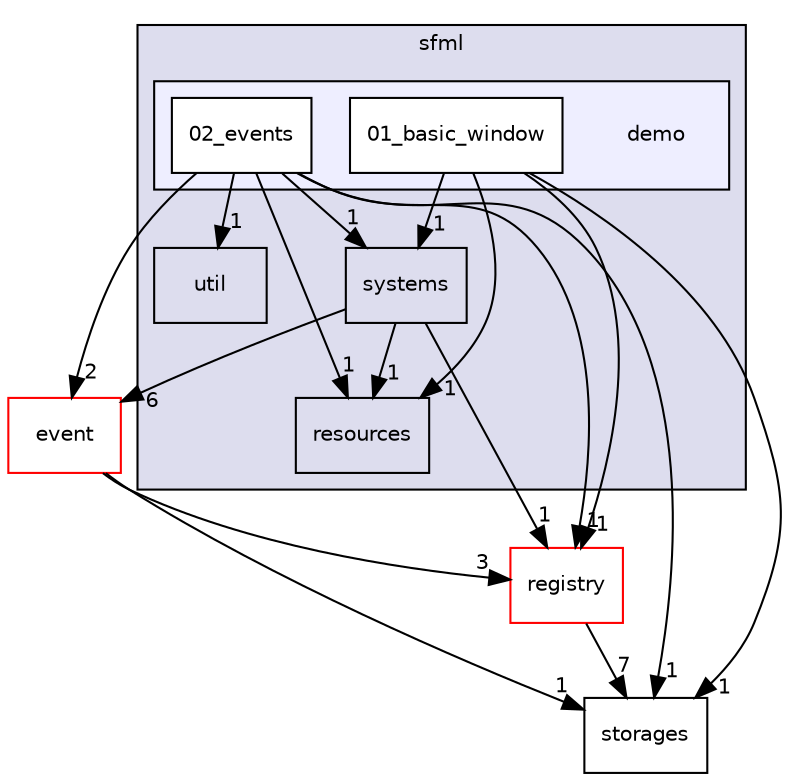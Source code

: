 digraph "src/ecstasy/integrations/sfml/demo" {
  compound=true
  node [ fontsize="10", fontname="Helvetica"];
  edge [ labelfontsize="10", labelfontname="Helvetica"];
  subgraph clusterdir_51c06735119cb26e5f04dc30c3de2d57 {
    graph [ bgcolor="#ddddee", pencolor="black", label="sfml" fontname="Helvetica", fontsize="10", URL="dir_51c06735119cb26e5f04dc30c3de2d57.html"]
  dir_2de34326986a779f9fff4c0e99b551f8 [shape=box label="util" URL="dir_2de34326986a779f9fff4c0e99b551f8.html"];
  dir_30970fbe9de3918f98e58b7106d748f8 [shape=box label="systems" URL="dir_30970fbe9de3918f98e58b7106d748f8.html"];
  dir_d39b5e3b98d710191729c82e4f1d60c9 [shape=box label="resources" URL="dir_d39b5e3b98d710191729c82e4f1d60c9.html"];
  subgraph clusterdir_c01fc4cc10e0d58939200194d46ba02e {
    graph [ bgcolor="#eeeeff", pencolor="black", label="" URL="dir_c01fc4cc10e0d58939200194d46ba02e.html"];
    dir_c01fc4cc10e0d58939200194d46ba02e [shape=plaintext label="demo"];
  dir_38a4743d134f46a02b2ee9856892b872 [shape=box label="01_basic_window" fillcolor="white" style="filled" URL="dir_38a4743d134f46a02b2ee9856892b872.html"];
  dir_23b6d9a034129b4fdcc47f0f79a02ad4 [shape=box label="02_events" fillcolor="white" style="filled" URL="dir_23b6d9a034129b4fdcc47f0f79a02ad4.html"];
  }
  }
  dir_183c73d974247df0fabaedf6b9eb94ef [shape=box label="event" fillcolor="white" style="filled" color="red" URL="dir_183c73d974247df0fabaedf6b9eb94ef.html"];
  dir_27d9dd95bf0309eb27f3bb61fbabadeb [shape=box label="registry" fillcolor="white" style="filled" color="red" URL="dir_27d9dd95bf0309eb27f3bb61fbabadeb.html"];
  dir_4a1419ba0e8125a1fc6aeccf1492e850 [shape=box label="storages" URL="dir_4a1419ba0e8125a1fc6aeccf1492e850.html"];
  dir_23b6d9a034129b4fdcc47f0f79a02ad4->dir_183c73d974247df0fabaedf6b9eb94ef [headlabel="2", labeldistance=1.5 headhref="dir_000024_000004.html"];
  dir_23b6d9a034129b4fdcc47f0f79a02ad4->dir_27d9dd95bf0309eb27f3bb61fbabadeb [headlabel="1", labeldistance=1.5 headhref="dir_000024_000016.html"];
  dir_23b6d9a034129b4fdcc47f0f79a02ad4->dir_2de34326986a779f9fff4c0e99b551f8 [headlabel="1", labeldistance=1.5 headhref="dir_000024_000011.html"];
  dir_23b6d9a034129b4fdcc47f0f79a02ad4->dir_30970fbe9de3918f98e58b7106d748f8 [headlabel="1", labeldistance=1.5 headhref="dir_000024_000010.html"];
  dir_23b6d9a034129b4fdcc47f0f79a02ad4->dir_4a1419ba0e8125a1fc6aeccf1492e850 [headlabel="1", labeldistance=1.5 headhref="dir_000024_000021.html"];
  dir_23b6d9a034129b4fdcc47f0f79a02ad4->dir_d39b5e3b98d710191729c82e4f1d60c9 [headlabel="1", labeldistance=1.5 headhref="dir_000024_000009.html"];
  dir_30970fbe9de3918f98e58b7106d748f8->dir_183c73d974247df0fabaedf6b9eb94ef [headlabel="6", labeldistance=1.5 headhref="dir_000010_000004.html"];
  dir_30970fbe9de3918f98e58b7106d748f8->dir_27d9dd95bf0309eb27f3bb61fbabadeb [headlabel="1", labeldistance=1.5 headhref="dir_000010_000016.html"];
  dir_30970fbe9de3918f98e58b7106d748f8->dir_d39b5e3b98d710191729c82e4f1d60c9 [headlabel="1", labeldistance=1.5 headhref="dir_000010_000009.html"];
  dir_27d9dd95bf0309eb27f3bb61fbabadeb->dir_4a1419ba0e8125a1fc6aeccf1492e850 [headlabel="7", labeldistance=1.5 headhref="dir_000016_000021.html"];
  dir_183c73d974247df0fabaedf6b9eb94ef->dir_27d9dd95bf0309eb27f3bb61fbabadeb [headlabel="3", labeldistance=1.5 headhref="dir_000004_000016.html"];
  dir_183c73d974247df0fabaedf6b9eb94ef->dir_4a1419ba0e8125a1fc6aeccf1492e850 [headlabel="1", labeldistance=1.5 headhref="dir_000004_000021.html"];
  dir_38a4743d134f46a02b2ee9856892b872->dir_27d9dd95bf0309eb27f3bb61fbabadeb [headlabel="1", labeldistance=1.5 headhref="dir_000023_000016.html"];
  dir_38a4743d134f46a02b2ee9856892b872->dir_30970fbe9de3918f98e58b7106d748f8 [headlabel="1", labeldistance=1.5 headhref="dir_000023_000010.html"];
  dir_38a4743d134f46a02b2ee9856892b872->dir_4a1419ba0e8125a1fc6aeccf1492e850 [headlabel="1", labeldistance=1.5 headhref="dir_000023_000021.html"];
  dir_38a4743d134f46a02b2ee9856892b872->dir_d39b5e3b98d710191729c82e4f1d60c9 [headlabel="1", labeldistance=1.5 headhref="dir_000023_000009.html"];
}
